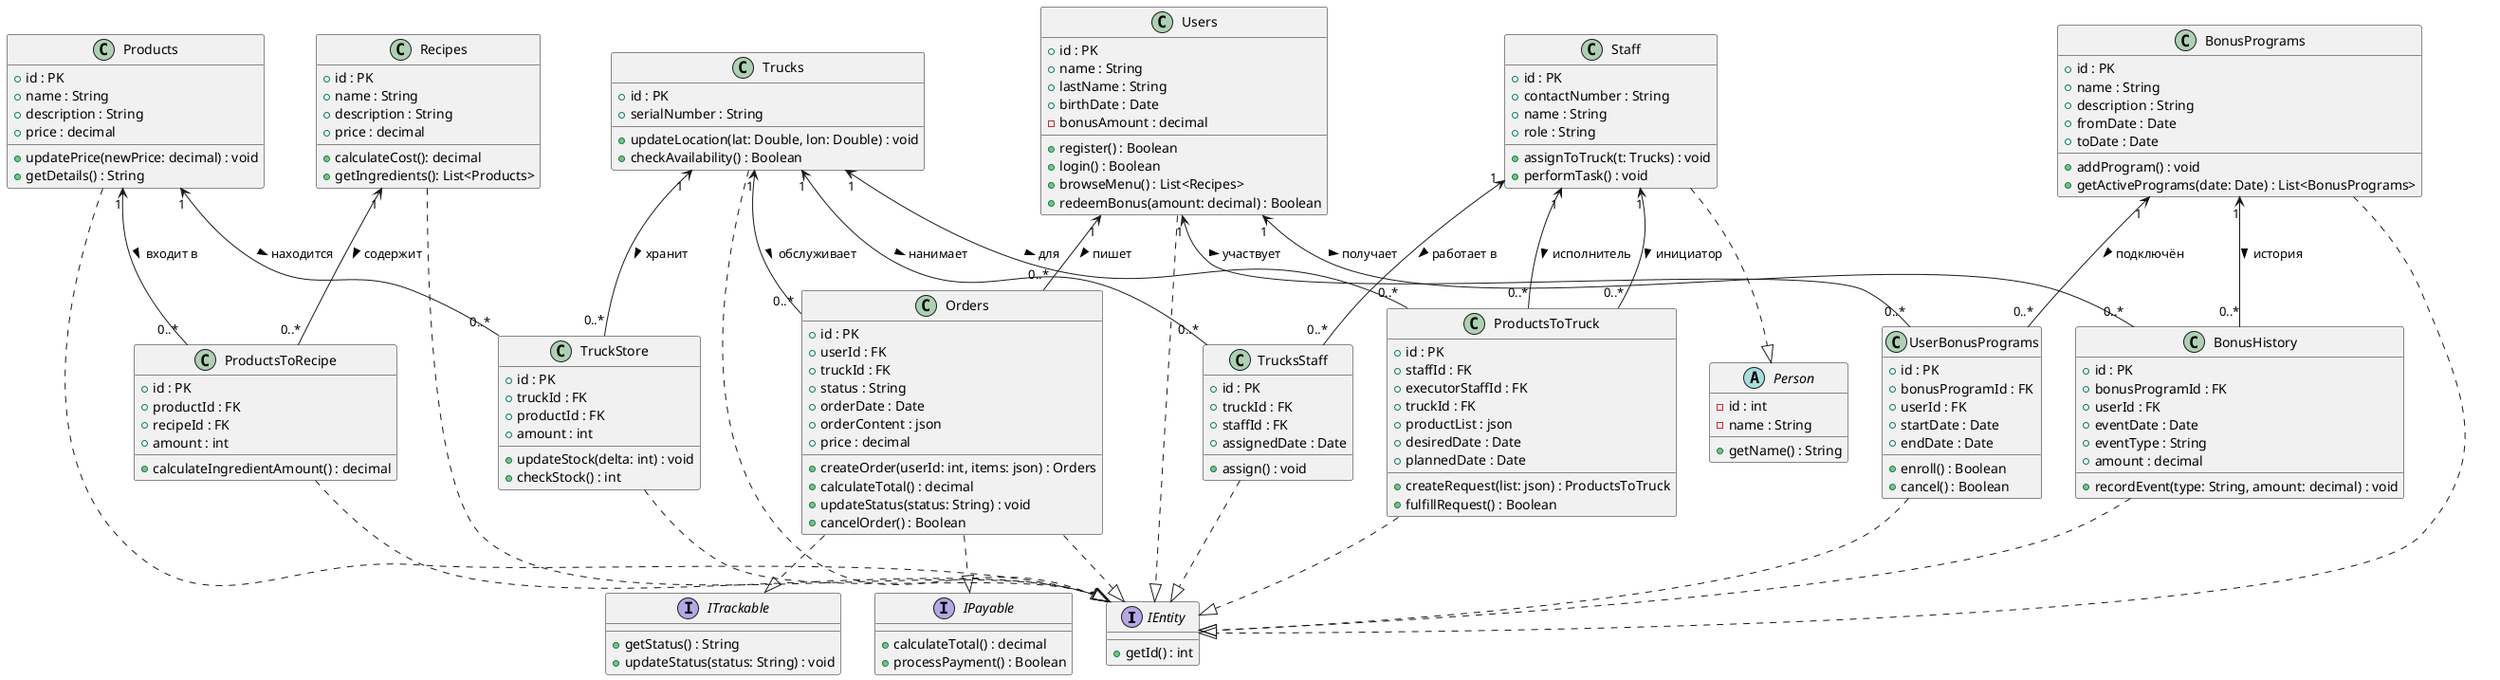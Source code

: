@startuml
' Интерфейсы и абстракции
interface IEntity {
    +getId() : int
}
interface IPayable {
    +calculateTotal() : decimal
    +processPayment() : Boolean
}
interface ITrackable {
    +getStatus() : String
    +updateStatus(status: String) : void
}

abstract class Person {
    -id : int
    -name : String
    +getName() : String
}

' Классы
class Users {
    +id : PK
    +name : String
    +lastName : String
    +birthDate : Date
    -bonusAmount : decimal

    +register() : Boolean
    +login() : Boolean
    +browseMenu() : List<Recipes>
    +redeemBonus(amount: decimal) : Boolean
}

class Trucks {
    +id : PK
    +serialNumber : String

    +updateLocation(lat: Double, lon: Double) : void
    +checkAvailability() : Boolean
}

class Products {
    +id : PK
    +name : String
    +description : String
    +price : decimal

    +updatePrice(newPrice: decimal) : void
    +getDetails() : String
}

class Recipes {
    +id : PK
    +name : String
    +description : String
    +price : decimal

    +calculateCost(): decimal
    +getIngredients(): List<Products>
}

class Orders {
    +id : PK
    +userId : FK
    +truckId : FK
    +status : String
    +orderDate : Date
    +orderContent : json
    +price : decimal

    +createOrder(userId: int, items: json) : Orders
    +calculateTotal() : decimal
    +updateStatus(status: String) : void
    +cancelOrder() : Boolean
}

class TruckStore {
    +id : PK
    +truckId : FK
    +productId : FK
    +amount : int

    +updateStock(delta: int) : void
    +checkStock() : int
}

class ProductsToRecipe {
    +id : PK
    +productId : FK
    +recipeId : FK
    +amount : int

    +calculateIngredientAmount() : decimal
}

class Staff {
    +id : PK
    +contactNumber : String
    +name : String
    +role : String

    +assignToTruck(t: Trucks) : void
    +performTask() : void
}

class TrucksStaff {
    +id : PK
    +truckId : FK
    +staffId : FK
    +assignedDate : Date

    +assign() : void
}

class ProductsToTruck {
    +id : PK
    +staffId : FK
    +executorStaffId : FK
    +truckId : FK
    +productList : json
    +desiredDate : Date
    +plannedDate : Date

    +createRequest(list: json) : ProductsToTruck
    +fulfillRequest() : Boolean
}

class BonusPrograms {
    +id : PK
    +name : String
    +description : String
    +fromDate : Date
    +toDate : Date

    +addProgram() : void
    +getActivePrograms(date: Date) : List<BonusPrograms>
}

class UserBonusPrograms {
    +id : PK
    +bonusProgramId : FK
    +userId : FK
    +startDate : Date
    +endDate : Date

    +enroll() : Boolean
    +cancel() : Boolean
}

class BonusHistory {
    +id : PK
    +bonusProgramId : FK
    +userId : FK
    +eventDate : Date
    +eventType : String
    +amount : decimal

    +recordEvent(type: String, amount: decimal) : void
}

' Реализация интерфейсов и ассоциации
Users ..|> IEntity
Trucks ..|> IEntity
Products ..|> IEntity
Recipes ..|> IEntity
Orders ..|> IEntity
Orders ..|> IPayable
Orders ..|> ITrackable
TruckStore ..|> IEntity
ProductsToRecipe ..|> IEntity
Staff ..|> Person
TrucksStaff ..|> IEntity
ProductsToTruck ..|> IEntity
BonusPrograms ..|> IEntity
UserBonusPrograms ..|> IEntity
BonusHistory ..|> IEntity

' Ассоциации
Users "1" <-- "0..*" Orders     : пишет >
Trucks "1" <-- "0..*" Orders    : обслуживает >
Trucks "1" <-- "0..*" TruckStore: хранит >
Products "1" <-- "0..*" TruckStore: находится >

Products "1" <-- "0..*" ProductsToRecipe: входит в >
Recipes "1" <-- "0..*" ProductsToRecipe: содержит >

Staff "1" <-- "0..*" TrucksStaff : работает в >
Trucks "1" <-- "0..*" TrucksStaff : нанимает >

Staff "1" <-- "0..*" ProductsToTruck : инициатор >
Staff "1" <-- "0..*" ProductsToTruck : исполнитель >
Trucks "1" <-- "0..*" ProductsToTruck : для >

BonusPrograms "1" <-- "0..*" UserBonusPrograms : подключён >
Users "1" <-- "0..*" UserBonusPrograms      : участвует >

BonusPrograms "1" <-- "0..*" BonusHistory : история >
Users "1" <-- "0..*" BonusHistory         : получает >
@enduml

